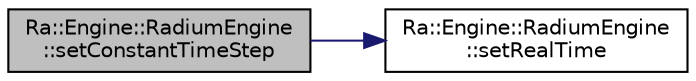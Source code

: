 digraph "Ra::Engine::RadiumEngine::setConstantTimeStep"
{
 // INTERACTIVE_SVG=YES
 // LATEX_PDF_SIZE
  edge [fontname="Helvetica",fontsize="10",labelfontname="Helvetica",labelfontsize="10"];
  node [fontname="Helvetica",fontsize="10",shape=record];
  rankdir="LR";
  Node1 [label="Ra::Engine::RadiumEngine\l::setConstantTimeStep",height=0.2,width=0.4,color="black", fillcolor="grey75", style="filled", fontcolor="black",tooltip="Sets the time delta between two frames for Constant-time time flow."];
  Node1 -> Node2 [color="midnightblue",fontsize="10",style="solid",fontname="Helvetica"];
  Node2 [label="Ra::Engine::RadiumEngine\l::setRealTime",height=0.2,width=0.4,color="black", fillcolor="white", style="filled",URL="$classRa_1_1Engine_1_1RadiumEngine.html#a415971178b10dccaf642d77b7bfe51e3",tooltip="Toggles Real-time (on) or Constant (off) time flow."];
}
